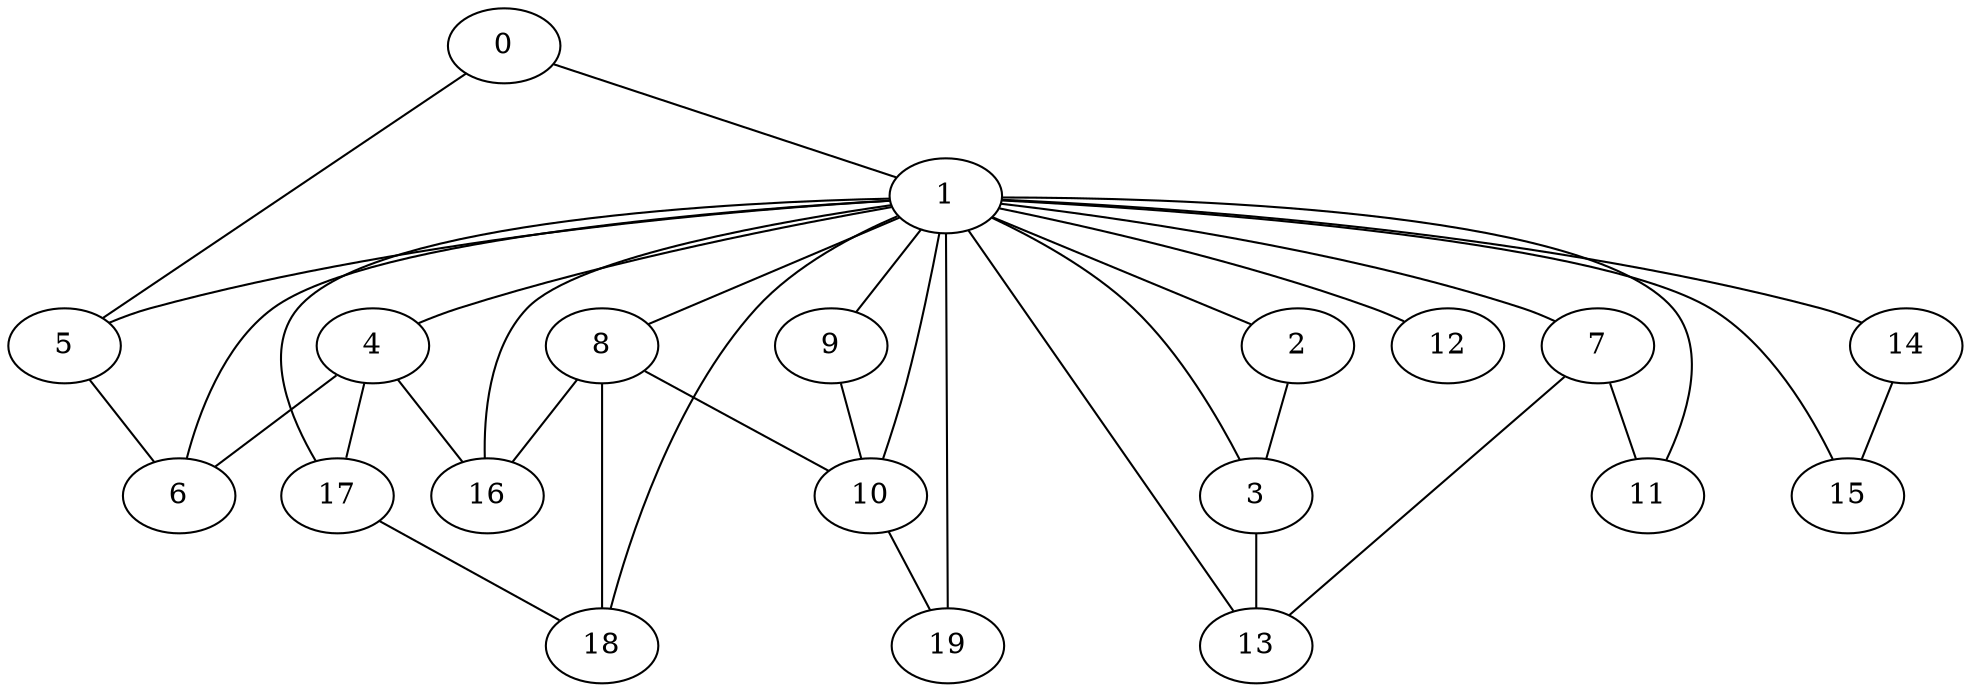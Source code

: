 
graph graphname {
    0 -- 1
0 -- 5
1 -- 2
1 -- 3
1 -- 4
1 -- 5
1 -- 6
1 -- 7
1 -- 8
1 -- 9
1 -- 10
1 -- 11
1 -- 12
1 -- 13
1 -- 14
1 -- 15
1 -- 16
1 -- 17
1 -- 18
1 -- 19
2 -- 3
3 -- 13
4 -- 6
4 -- 17
4 -- 16
5 -- 6
7 -- 13
7 -- 11
8 -- 10
8 -- 18
8 -- 16
9 -- 10
10 -- 19
14 -- 15
17 -- 18

}
